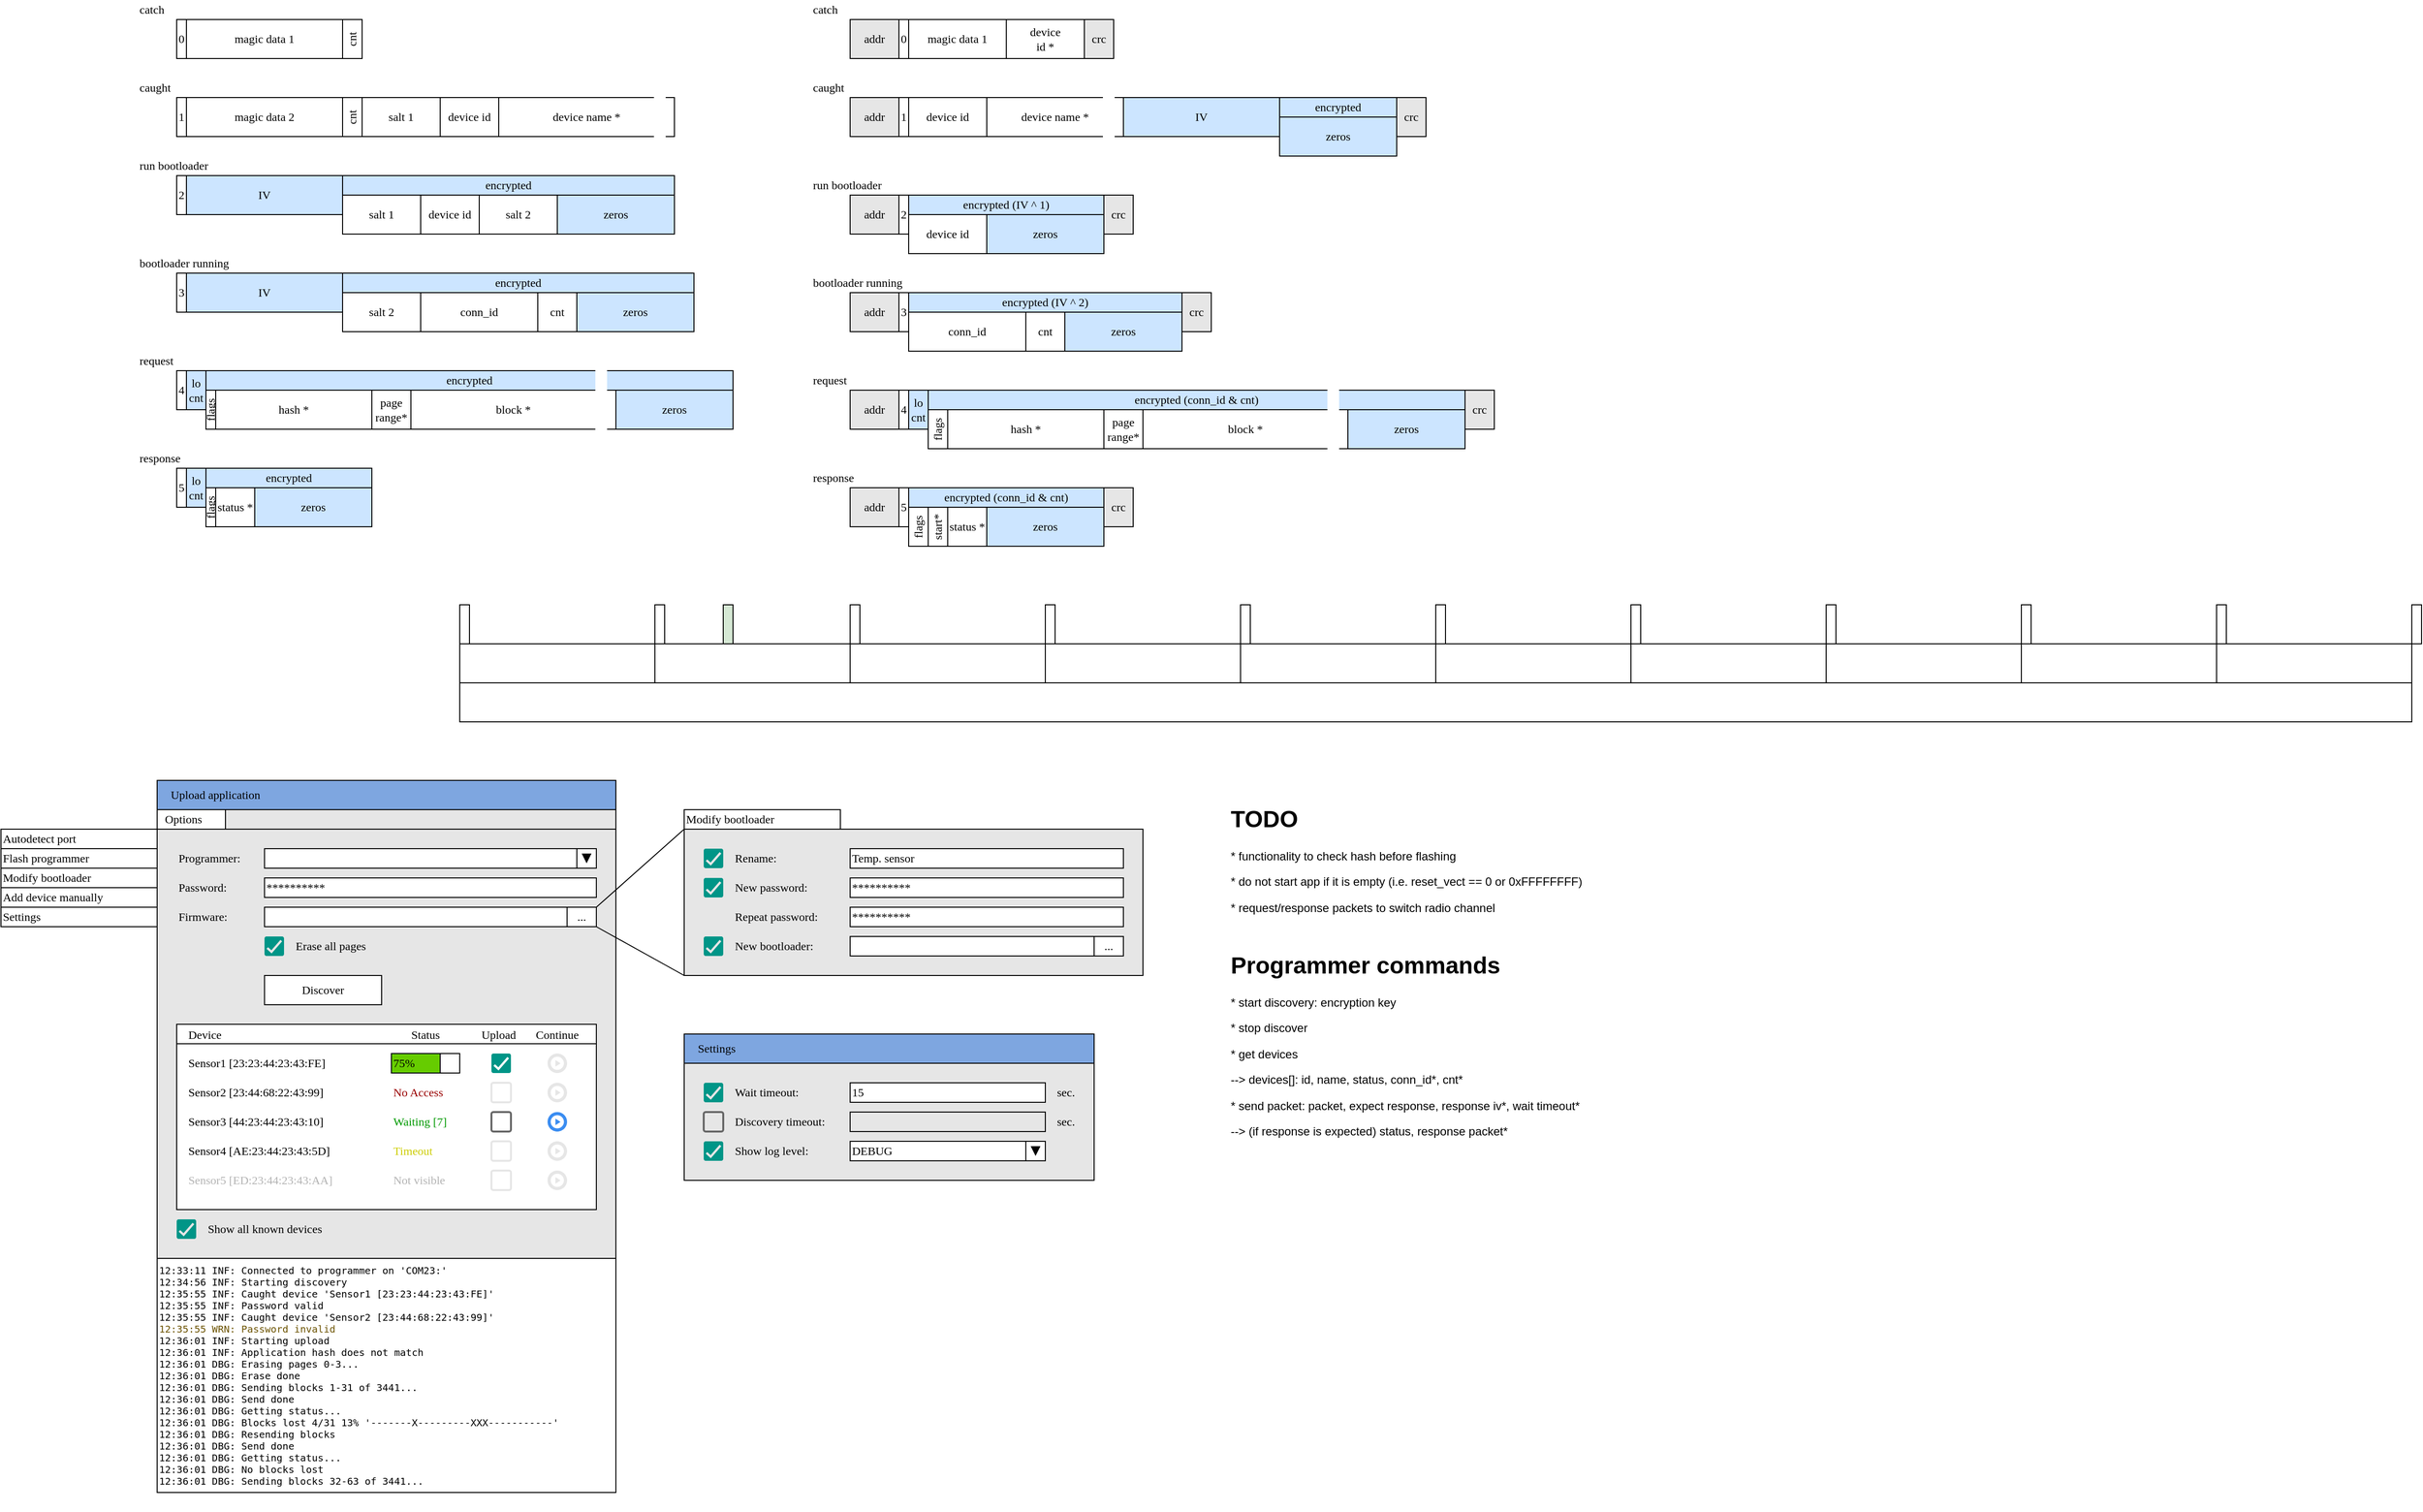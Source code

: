 <mxfile compressed="false" version="13.1.1" type="github">
  <diagram id="t1ZCpZpJYKazgtFZVCPd" name="Page-1">
    <mxGraphModel dx="2031" dy="1233" grid="1" gridSize="10" guides="1" tooltips="1" connect="1" arrows="1" fold="1" page="1" pageScale="1" pageWidth="850" pageHeight="1100" math="0" shadow="0">
      <root>
        <mxCell id="0" />
        <mxCell id="1" parent="0" />
        <mxCell id="4k450kukm1qvfWlfrWDw-155" value="" style="rounded=0;whiteSpace=wrap;html=1;strokeColor=#000000;fillColor=#E6E6E6;fontFamily=sans-serif;fontColor=#B3B3B3;align=left;" parent="1" vertex="1">
          <mxGeometry x="180" y="990" width="470" height="440" as="geometry" />
        </mxCell>
        <mxCell id="44p-R-ChuCsgnd37TJSl-35" value="" style="rounded=0;whiteSpace=wrap;html=1;fillColor=#FFFFFF;fontFamily=sans-serif;align=left;" vertex="1" parent="1">
          <mxGeometry x="610" y="1010" width="20" height="20" as="geometry" />
        </mxCell>
        <mxCell id="4k450kukm1qvfWlfrWDw-159" value="" style="rounded=0;whiteSpace=wrap;html=1;strokeColor=#000000;fillColor=#E6E6E6;fontFamily=sans-serif;fontColor=#B3B3B3;align=left;" parent="1" vertex="1">
          <mxGeometry x="720" y="990" width="470" height="150" as="geometry" />
        </mxCell>
        <mxCell id="4k450kukm1qvfWlfrWDw-99" value="" style="rounded=0;whiteSpace=wrap;html=1;fillColor=#FFFFFF;fontFamily=sans-serif;align=center;" parent="1" vertex="1">
          <mxGeometry x="200" y="1190" width="430" height="20" as="geometry" />
        </mxCell>
        <mxCell id="gyzyCgxKThCSpNhqRVU4-1" value="0" style="rounded=0;whiteSpace=wrap;html=1;fontFamily=sans-serif;" parent="1" vertex="1">
          <mxGeometry x="200" y="160" width="10" height="40" as="geometry" />
        </mxCell>
        <mxCell id="gyzyCgxKThCSpNhqRVU4-2" value="magic data 1" style="rounded=0;whiteSpace=wrap;html=1;fontFamily=sans-serif;" parent="1" vertex="1">
          <mxGeometry x="210" y="160" width="160" height="40" as="geometry" />
        </mxCell>
        <mxCell id="gyzyCgxKThCSpNhqRVU4-3" value="1" style="rounded=0;whiteSpace=wrap;html=1;fontFamily=sans-serif;" parent="1" vertex="1">
          <mxGeometry x="200" y="240" width="10" height="40" as="geometry" />
        </mxCell>
        <mxCell id="gyzyCgxKThCSpNhqRVU4-4" value="device id" style="rounded=0;whiteSpace=wrap;html=1;fontFamily=sans-serif;" parent="1" vertex="1">
          <mxGeometry x="470" y="240" width="60" height="40" as="geometry" />
        </mxCell>
        <mxCell id="gyzyCgxKThCSpNhqRVU4-5" value="cnt" style="rounded=0;whiteSpace=wrap;html=1;horizontal=0;fontFamily=sans-serif;" parent="1" vertex="1">
          <mxGeometry x="370" y="240" width="20" height="40" as="geometry" />
        </mxCell>
        <mxCell id="gyzyCgxKThCSpNhqRVU4-6" value="magic data 2" style="rounded=0;whiteSpace=wrap;html=1;fontFamily=sans-serif;" parent="1" vertex="1">
          <mxGeometry x="210" y="240" width="160" height="40" as="geometry" />
        </mxCell>
        <mxCell id="gyzyCgxKThCSpNhqRVU4-7" value="2" style="rounded=0;whiteSpace=wrap;html=1;fontFamily=sans-serif;" parent="1" vertex="1">
          <mxGeometry x="200" y="320" width="10" height="40" as="geometry" />
        </mxCell>
        <mxCell id="gyzyCgxKThCSpNhqRVU4-8" value="salt 2" style="rounded=0;whiteSpace=wrap;html=1;fontFamily=sans-serif;" parent="1" vertex="1">
          <mxGeometry x="510" y="340" width="80" height="40" as="geometry" />
        </mxCell>
        <mxCell id="gyzyCgxKThCSpNhqRVU4-11" value="catch" style="text;html=1;strokeColor=none;fillColor=none;align=left;verticalAlign=middle;whiteSpace=wrap;rounded=0;fontFamily=sans-serif;" parent="1" vertex="1">
          <mxGeometry x="160" y="140" width="180" height="20" as="geometry" />
        </mxCell>
        <mxCell id="gyzyCgxKThCSpNhqRVU4-13" value="caught" style="text;html=1;strokeColor=none;fillColor=none;align=left;verticalAlign=middle;whiteSpace=wrap;rounded=0;fontFamily=sans-serif;" parent="1" vertex="1">
          <mxGeometry x="160" y="220" width="180" height="20" as="geometry" />
        </mxCell>
        <mxCell id="gyzyCgxKThCSpNhqRVU4-15" value="run bootloader" style="text;html=1;strokeColor=none;fillColor=none;align=left;verticalAlign=middle;whiteSpace=wrap;rounded=0;fontFamily=sans-serif;" parent="1" vertex="1">
          <mxGeometry x="160" y="300" width="180" height="20" as="geometry" />
        </mxCell>
        <mxCell id="gyzyCgxKThCSpNhqRVU4-25" value="IV" style="rounded=0;whiteSpace=wrap;html=1;fontFamily=sans-serif;fillColor=#CCE5FF;" parent="1" vertex="1">
          <mxGeometry x="210" y="320" width="160" height="40" as="geometry" />
        </mxCell>
        <mxCell id="gyzyCgxKThCSpNhqRVU4-26" value="salt 1" style="rounded=0;whiteSpace=wrap;html=1;fontFamily=sans-serif;" parent="1" vertex="1">
          <mxGeometry x="390" y="240" width="80" height="40" as="geometry" />
        </mxCell>
        <mxCell id="gyzyCgxKThCSpNhqRVU4-27" value="encrypted" style="rounded=0;whiteSpace=wrap;html=1;fillColor=#CCE5FF;fontFamily=sans-serif;" parent="1" vertex="1">
          <mxGeometry x="370" y="320" width="340" height="20" as="geometry" />
        </mxCell>
        <mxCell id="gyzyCgxKThCSpNhqRVU4-28" value="3" style="rounded=0;whiteSpace=wrap;html=1;fontFamily=sans-serif;" parent="1" vertex="1">
          <mxGeometry x="200" y="420" width="10" height="40" as="geometry" />
        </mxCell>
        <mxCell id="gyzyCgxKThCSpNhqRVU4-29" value="salt 2" style="rounded=0;whiteSpace=wrap;html=1;fontFamily=sans-serif;" parent="1" vertex="1">
          <mxGeometry x="370" y="440" width="80" height="40" as="geometry" />
        </mxCell>
        <mxCell id="gyzyCgxKThCSpNhqRVU4-30" value="conn_id" style="rounded=0;whiteSpace=wrap;html=1;fontFamily=sans-serif;" parent="1" vertex="1">
          <mxGeometry x="450" y="440" width="120" height="40" as="geometry" />
        </mxCell>
        <mxCell id="gyzyCgxKThCSpNhqRVU4-31" value="bootloader running" style="text;html=1;strokeColor=none;fillColor=none;align=left;verticalAlign=middle;whiteSpace=wrap;rounded=0;fontFamily=sans-serif;" parent="1" vertex="1">
          <mxGeometry x="160" y="400" width="180" height="20" as="geometry" />
        </mxCell>
        <mxCell id="gyzyCgxKThCSpNhqRVU4-32" value="IV" style="rounded=0;whiteSpace=wrap;html=1;fontFamily=sans-serif;fillColor=#CCE5FF;" parent="1" vertex="1">
          <mxGeometry x="210" y="420" width="160" height="40" as="geometry" />
        </mxCell>
        <mxCell id="gyzyCgxKThCSpNhqRVU4-33" value="encrypted" style="rounded=0;whiteSpace=wrap;html=1;fillColor=#CCE5FF;fontFamily=sans-serif;" parent="1" vertex="1">
          <mxGeometry x="370" y="420" width="360" height="20" as="geometry" />
        </mxCell>
        <mxCell id="gyzyCgxKThCSpNhqRVU4-34" value="cnt" style="rounded=0;whiteSpace=wrap;html=1;fontFamily=sans-serif;" parent="1" vertex="1">
          <mxGeometry x="570" y="440" width="40" height="40" as="geometry" />
        </mxCell>
        <mxCell id="gyzyCgxKThCSpNhqRVU4-35" value="4" style="rounded=0;whiteSpace=wrap;html=1;fontFamily=sans-serif;" parent="1" vertex="1">
          <mxGeometry x="200" y="520" width="10" height="40" as="geometry" />
        </mxCell>
        <mxCell id="gyzyCgxKThCSpNhqRVU4-36" value="flags" style="rounded=0;whiteSpace=wrap;html=1;horizontal=0;fontFamily=sans-serif;" parent="1" vertex="1">
          <mxGeometry x="230" y="540" width="10" height="40" as="geometry" />
        </mxCell>
        <mxCell id="gyzyCgxKThCSpNhqRVU4-37" value="hash *" style="rounded=0;whiteSpace=wrap;html=1;fontFamily=sans-serif;" parent="1" vertex="1">
          <mxGeometry x="240" y="540" width="160" height="40" as="geometry" />
        </mxCell>
        <mxCell id="gyzyCgxKThCSpNhqRVU4-38" value="request" style="text;html=1;strokeColor=none;fillColor=none;align=left;verticalAlign=middle;whiteSpace=wrap;rounded=0;fontFamily=sans-serif;" parent="1" vertex="1">
          <mxGeometry x="160" y="500" width="180" height="20" as="geometry" />
        </mxCell>
        <mxCell id="gyzyCgxKThCSpNhqRVU4-39" value="lo&lt;br&gt;cnt" style="rounded=0;whiteSpace=wrap;html=1;fontFamily=sans-serif;fillColor=#CCE5FF;" parent="1" vertex="1">
          <mxGeometry x="210" y="520" width="20" height="40" as="geometry" />
        </mxCell>
        <mxCell id="gyzyCgxKThCSpNhqRVU4-40" value="encrypted" style="rounded=0;whiteSpace=wrap;html=1;fillColor=#CCE5FF;fontFamily=sans-serif;" parent="1" vertex="1">
          <mxGeometry x="230" y="520" width="540" height="20" as="geometry" />
        </mxCell>
        <mxCell id="gyzyCgxKThCSpNhqRVU4-41" value="block *" style="rounded=0;whiteSpace=wrap;html=1;fontFamily=sans-serif;" parent="1" vertex="1">
          <mxGeometry x="440" y="540" width="210" height="40" as="geometry" />
        </mxCell>
        <mxCell id="gyzyCgxKThCSpNhqRVU4-43" value="page&lt;br&gt;range*" style="rounded=0;whiteSpace=wrap;html=1;fontFamily=sans-serif;" parent="1" vertex="1">
          <mxGeometry x="400" y="540" width="40" height="40" as="geometry" />
        </mxCell>
        <mxCell id="gyzyCgxKThCSpNhqRVU4-44" value="" style="rounded=0;whiteSpace=wrap;html=1;fillColor=#FFFFFF;align=left;strokeColor=#FFFFFF;strokeWidth=2;fontFamily=sans-serif;" parent="1" vertex="1">
          <mxGeometry x="630" y="520" width="10" height="60" as="geometry" />
        </mxCell>
        <mxCell id="gyzyCgxKThCSpNhqRVU4-45" value="5" style="rounded=0;whiteSpace=wrap;html=1;fontFamily=sans-serif;" parent="1" vertex="1">
          <mxGeometry x="200" y="620" width="10" height="40" as="geometry" />
        </mxCell>
        <mxCell id="gyzyCgxKThCSpNhqRVU4-46" value="flags" style="rounded=0;whiteSpace=wrap;html=1;horizontal=0;fontFamily=sans-serif;" parent="1" vertex="1">
          <mxGeometry x="230" y="640" width="10" height="40" as="geometry" />
        </mxCell>
        <mxCell id="gyzyCgxKThCSpNhqRVU4-47" value="status *" style="rounded=0;whiteSpace=wrap;html=1;fontFamily=sans-serif;" parent="1" vertex="1">
          <mxGeometry x="240" y="640" width="40" height="40" as="geometry" />
        </mxCell>
        <mxCell id="gyzyCgxKThCSpNhqRVU4-48" value="response" style="text;html=1;strokeColor=none;fillColor=none;align=left;verticalAlign=middle;whiteSpace=wrap;rounded=0;fontFamily=sans-serif;" parent="1" vertex="1">
          <mxGeometry x="160" y="600" width="180" height="20" as="geometry" />
        </mxCell>
        <mxCell id="gyzyCgxKThCSpNhqRVU4-49" value="lo&lt;br&gt;cnt" style="rounded=0;whiteSpace=wrap;html=1;fontFamily=sans-serif;fillColor=#CCE5FF;" parent="1" vertex="1">
          <mxGeometry x="210" y="620" width="20" height="40" as="geometry" />
        </mxCell>
        <mxCell id="gyzyCgxKThCSpNhqRVU4-50" value="encrypted" style="rounded=0;whiteSpace=wrap;html=1;fillColor=#CCE5FF;fontFamily=sans-serif;" parent="1" vertex="1">
          <mxGeometry x="230" y="620" width="170" height="20" as="geometry" />
        </mxCell>
        <mxCell id="gyzyCgxKThCSpNhqRVU4-54" value="zeros" style="rounded=0;whiteSpace=wrap;html=1;fontFamily=sans-serif;fillColor=#CCE5FF;" parent="1" vertex="1">
          <mxGeometry x="590" y="340" width="120" height="40" as="geometry" />
        </mxCell>
        <mxCell id="gyzyCgxKThCSpNhqRVU4-55" value="zeros" style="rounded=0;whiteSpace=wrap;html=1;fontFamily=sans-serif;fillColor=#CCE5FF;" parent="1" vertex="1">
          <mxGeometry x="610" y="440" width="120" height="40" as="geometry" />
        </mxCell>
        <mxCell id="gyzyCgxKThCSpNhqRVU4-56" value="zeros" style="rounded=0;whiteSpace=wrap;html=1;fontFamily=sans-serif;fillColor=#CCE5FF;" parent="1" vertex="1">
          <mxGeometry x="650" y="540" width="120" height="40" as="geometry" />
        </mxCell>
        <mxCell id="gyzyCgxKThCSpNhqRVU4-57" value="zeros" style="rounded=0;whiteSpace=wrap;html=1;fontFamily=sans-serif;fillColor=#CCE5FF;" parent="1" vertex="1">
          <mxGeometry x="280" y="640" width="120" height="40" as="geometry" />
        </mxCell>
        <mxCell id="gyzyCgxKThCSpNhqRVU4-58" value="cnt" style="rounded=0;whiteSpace=wrap;html=1;horizontal=0;fontFamily=sans-serif;" parent="1" vertex="1">
          <mxGeometry x="370" y="160" width="20" height="40" as="geometry" />
        </mxCell>
        <mxCell id="gyzyCgxKThCSpNhqRVU4-61" value="device name *" style="rounded=0;whiteSpace=wrap;html=1;fontFamily=sans-serif;" parent="1" vertex="1">
          <mxGeometry x="530" y="240" width="180" height="40" as="geometry" />
        </mxCell>
        <mxCell id="gyzyCgxKThCSpNhqRVU4-62" value="" style="rounded=0;whiteSpace=wrap;html=1;fillColor=#FFFFFF;align=left;strokeColor=#FFFFFF;strokeWidth=2;fontFamily=sans-serif;" parent="1" vertex="1">
          <mxGeometry x="690" y="230" width="10" height="60" as="geometry" />
        </mxCell>
        <mxCell id="gyzyCgxKThCSpNhqRVU4-63" value="device id" style="rounded=0;whiteSpace=wrap;html=1;fontFamily=sans-serif;" parent="1" vertex="1">
          <mxGeometry x="450" y="340" width="60" height="40" as="geometry" />
        </mxCell>
        <mxCell id="gyzyCgxKThCSpNhqRVU4-64" value="salt 1" style="rounded=0;whiteSpace=wrap;html=1;fontFamily=sans-serif;" parent="1" vertex="1">
          <mxGeometry x="370" y="340" width="80" height="40" as="geometry" />
        </mxCell>
        <mxCell id="waBOEk4IKbCV2aVjHFDW-4" value="0" style="rounded=0;whiteSpace=wrap;html=1;fontFamily=sans-serif;" parent="1" vertex="1">
          <mxGeometry x="940" y="160" width="10" height="40" as="geometry" />
        </mxCell>
        <mxCell id="waBOEk4IKbCV2aVjHFDW-5" value="magic data 1" style="rounded=0;whiteSpace=wrap;html=1;fontFamily=sans-serif;" parent="1" vertex="1">
          <mxGeometry x="950" y="160" width="100" height="40" as="geometry" />
        </mxCell>
        <mxCell id="waBOEk4IKbCV2aVjHFDW-6" value="1" style="rounded=0;whiteSpace=wrap;html=1;fontFamily=sans-serif;" parent="1" vertex="1">
          <mxGeometry x="940" y="240" width="10" height="40" as="geometry" />
        </mxCell>
        <mxCell id="waBOEk4IKbCV2aVjHFDW-7" value="device id" style="rounded=0;whiteSpace=wrap;html=1;fontFamily=sans-serif;" parent="1" vertex="1">
          <mxGeometry x="950" y="240" width="80" height="40" as="geometry" />
        </mxCell>
        <mxCell id="waBOEk4IKbCV2aVjHFDW-10" value="2" style="rounded=0;whiteSpace=wrap;html=1;fontFamily=sans-serif;" parent="1" vertex="1">
          <mxGeometry x="940" y="340" width="10" height="40" as="geometry" />
        </mxCell>
        <mxCell id="waBOEk4IKbCV2aVjHFDW-12" value="catch" style="text;html=1;strokeColor=none;fillColor=none;align=left;verticalAlign=middle;whiteSpace=wrap;rounded=0;fontFamily=sans-serif;" parent="1" vertex="1">
          <mxGeometry x="850" y="140" width="180" height="20" as="geometry" />
        </mxCell>
        <mxCell id="waBOEk4IKbCV2aVjHFDW-13" value="caught" style="text;html=1;strokeColor=none;fillColor=none;align=left;verticalAlign=middle;whiteSpace=wrap;rounded=0;fontFamily=sans-serif;" parent="1" vertex="1">
          <mxGeometry x="850" y="220" width="180" height="20" as="geometry" />
        </mxCell>
        <mxCell id="waBOEk4IKbCV2aVjHFDW-14" value="run bootloader" style="text;html=1;strokeColor=none;fillColor=none;align=left;verticalAlign=middle;whiteSpace=wrap;rounded=0;fontFamily=sans-serif;" parent="1" vertex="1">
          <mxGeometry x="850" y="320" width="180" height="20" as="geometry" />
        </mxCell>
        <mxCell id="waBOEk4IKbCV2aVjHFDW-17" value="encrypted (IV ^ 1)" style="rounded=0;whiteSpace=wrap;html=1;fillColor=#CCE5FF;fontFamily=sans-serif;" parent="1" vertex="1">
          <mxGeometry x="950" y="340" width="200" height="20" as="geometry" />
        </mxCell>
        <mxCell id="waBOEk4IKbCV2aVjHFDW-18" value="3" style="rounded=0;whiteSpace=wrap;html=1;fontFamily=sans-serif;" parent="1" vertex="1">
          <mxGeometry x="940" y="440" width="10" height="40" as="geometry" />
        </mxCell>
        <mxCell id="waBOEk4IKbCV2aVjHFDW-20" value="conn_id" style="rounded=0;whiteSpace=wrap;html=1;fontFamily=sans-serif;" parent="1" vertex="1">
          <mxGeometry x="950" y="460" width="120" height="40" as="geometry" />
        </mxCell>
        <mxCell id="waBOEk4IKbCV2aVjHFDW-21" value="bootloader running" style="text;html=1;strokeColor=none;fillColor=none;align=left;verticalAlign=middle;whiteSpace=wrap;rounded=0;fontFamily=sans-serif;" parent="1" vertex="1">
          <mxGeometry x="850" y="420" width="180" height="20" as="geometry" />
        </mxCell>
        <mxCell id="waBOEk4IKbCV2aVjHFDW-23" value="encrypted (IV ^ 2)" style="rounded=0;whiteSpace=wrap;html=1;fillColor=#CCE5FF;fontFamily=sans-serif;" parent="1" vertex="1">
          <mxGeometry x="950" y="440" width="280" height="20" as="geometry" />
        </mxCell>
        <mxCell id="waBOEk4IKbCV2aVjHFDW-24" value="cnt" style="rounded=0;whiteSpace=wrap;html=1;fontFamily=sans-serif;" parent="1" vertex="1">
          <mxGeometry x="1070" y="460" width="40" height="40" as="geometry" />
        </mxCell>
        <mxCell id="waBOEk4IKbCV2aVjHFDW-25" value="4" style="rounded=0;whiteSpace=wrap;html=1;fontFamily=sans-serif;" parent="1" vertex="1">
          <mxGeometry x="940" y="540" width="10" height="40" as="geometry" />
        </mxCell>
        <mxCell id="waBOEk4IKbCV2aVjHFDW-26" value="flags" style="rounded=0;whiteSpace=wrap;html=1;horizontal=0;fontFamily=sans-serif;" parent="1" vertex="1">
          <mxGeometry x="970" y="560" width="20" height="40" as="geometry" />
        </mxCell>
        <mxCell id="waBOEk4IKbCV2aVjHFDW-27" value="hash *" style="rounded=0;whiteSpace=wrap;html=1;fontFamily=sans-serif;" parent="1" vertex="1">
          <mxGeometry x="990" y="560" width="160" height="40" as="geometry" />
        </mxCell>
        <mxCell id="waBOEk4IKbCV2aVjHFDW-28" value="request" style="text;html=1;strokeColor=none;fillColor=none;align=left;verticalAlign=middle;whiteSpace=wrap;rounded=0;fontFamily=sans-serif;" parent="1" vertex="1">
          <mxGeometry x="850" y="520" width="180" height="20" as="geometry" />
        </mxCell>
        <mxCell id="waBOEk4IKbCV2aVjHFDW-29" value="lo&lt;br&gt;cnt" style="rounded=0;whiteSpace=wrap;html=1;fontFamily=sans-serif;fillColor=#CCE5FF;" parent="1" vertex="1">
          <mxGeometry x="950" y="540" width="20" height="40" as="geometry" />
        </mxCell>
        <mxCell id="waBOEk4IKbCV2aVjHFDW-30" value="encrypted (conn_id &amp;amp; cnt)" style="rounded=0;whiteSpace=wrap;html=1;fillColor=#CCE5FF;fontFamily=sans-serif;" parent="1" vertex="1">
          <mxGeometry x="970" y="540" width="550" height="20" as="geometry" />
        </mxCell>
        <mxCell id="waBOEk4IKbCV2aVjHFDW-31" value="block *" style="rounded=0;whiteSpace=wrap;html=1;fontFamily=sans-serif;" parent="1" vertex="1">
          <mxGeometry x="1190" y="560" width="210" height="40" as="geometry" />
        </mxCell>
        <mxCell id="waBOEk4IKbCV2aVjHFDW-32" value="page&lt;br&gt;range*" style="rounded=0;whiteSpace=wrap;html=1;fontFamily=sans-serif;" parent="1" vertex="1">
          <mxGeometry x="1150" y="560" width="40" height="40" as="geometry" />
        </mxCell>
        <mxCell id="waBOEk4IKbCV2aVjHFDW-33" value="" style="rounded=0;whiteSpace=wrap;html=1;fillColor=#FFFFFF;align=left;strokeColor=#FFFFFF;strokeWidth=2;fontFamily=sans-serif;" parent="1" vertex="1">
          <mxGeometry x="1380" y="540" width="10" height="60" as="geometry" />
        </mxCell>
        <mxCell id="waBOEk4IKbCV2aVjHFDW-34" value="5" style="rounded=0;whiteSpace=wrap;html=1;fontFamily=sans-serif;" parent="1" vertex="1">
          <mxGeometry x="940" y="640" width="10" height="40" as="geometry" />
        </mxCell>
        <mxCell id="waBOEk4IKbCV2aVjHFDW-35" value="flags" style="rounded=0;whiteSpace=wrap;html=1;horizontal=0;fontFamily=sans-serif;" parent="1" vertex="1">
          <mxGeometry x="950" y="660" width="20" height="40" as="geometry" />
        </mxCell>
        <mxCell id="waBOEk4IKbCV2aVjHFDW-36" value="status *" style="rounded=0;whiteSpace=wrap;html=1;fontFamily=sans-serif;" parent="1" vertex="1">
          <mxGeometry x="990" y="660" width="40" height="40" as="geometry" />
        </mxCell>
        <mxCell id="waBOEk4IKbCV2aVjHFDW-37" value="response" style="text;html=1;strokeColor=none;fillColor=none;align=left;verticalAlign=middle;whiteSpace=wrap;rounded=0;fontFamily=sans-serif;" parent="1" vertex="1">
          <mxGeometry x="850" y="620" width="180" height="20" as="geometry" />
        </mxCell>
        <mxCell id="waBOEk4IKbCV2aVjHFDW-39" value="encrypted (conn_id &amp;amp; cnt)" style="rounded=0;whiteSpace=wrap;html=1;fillColor=#CCE5FF;fontFamily=sans-serif;" parent="1" vertex="1">
          <mxGeometry x="950" y="640" width="200" height="20" as="geometry" />
        </mxCell>
        <mxCell id="waBOEk4IKbCV2aVjHFDW-40" value="zeros" style="rounded=0;whiteSpace=wrap;html=1;fontFamily=sans-serif;fillColor=#CCE5FF;" parent="1" vertex="1">
          <mxGeometry x="1030" y="360" width="120" height="40" as="geometry" />
        </mxCell>
        <mxCell id="waBOEk4IKbCV2aVjHFDW-41" value="zeros" style="rounded=0;whiteSpace=wrap;html=1;fontFamily=sans-serif;fillColor=#CCE5FF;" parent="1" vertex="1">
          <mxGeometry x="1110" y="460" width="120" height="40" as="geometry" />
        </mxCell>
        <mxCell id="waBOEk4IKbCV2aVjHFDW-42" value="zeros" style="rounded=0;whiteSpace=wrap;html=1;fontFamily=sans-serif;fillColor=#CCE5FF;" parent="1" vertex="1">
          <mxGeometry x="1400" y="560" width="120" height="40" as="geometry" />
        </mxCell>
        <mxCell id="waBOEk4IKbCV2aVjHFDW-43" value="zeros" style="rounded=0;whiteSpace=wrap;html=1;fontFamily=sans-serif;fillColor=#CCE5FF;" parent="1" vertex="1">
          <mxGeometry x="1030" y="660" width="120" height="40" as="geometry" />
        </mxCell>
        <mxCell id="waBOEk4IKbCV2aVjHFDW-45" value="device name *" style="rounded=0;whiteSpace=wrap;html=1;fontFamily=sans-serif;" parent="1" vertex="1">
          <mxGeometry x="1030" y="240" width="140" height="40" as="geometry" />
        </mxCell>
        <mxCell id="waBOEk4IKbCV2aVjHFDW-47" value="device id" style="rounded=0;whiteSpace=wrap;html=1;fontFamily=sans-serif;" parent="1" vertex="1">
          <mxGeometry x="950" y="360" width="80" height="40" as="geometry" />
        </mxCell>
        <mxCell id="waBOEk4IKbCV2aVjHFDW-49" value="IV" style="rounded=0;whiteSpace=wrap;html=1;fontFamily=sans-serif;fillColor=#CCE5FF;" parent="1" vertex="1">
          <mxGeometry x="1170" y="240" width="160" height="40" as="geometry" />
        </mxCell>
        <mxCell id="waBOEk4IKbCV2aVjHFDW-50" value="encrypted" style="rounded=0;whiteSpace=wrap;html=1;fillColor=#CCE5FF;fontFamily=sans-serif;" parent="1" vertex="1">
          <mxGeometry x="1330" y="240" width="120" height="20" as="geometry" />
        </mxCell>
        <mxCell id="waBOEk4IKbCV2aVjHFDW-51" value="zeros" style="rounded=0;whiteSpace=wrap;html=1;fontFamily=sans-serif;fillColor=#CCE5FF;" parent="1" vertex="1">
          <mxGeometry x="1330" y="260" width="120" height="40" as="geometry" />
        </mxCell>
        <mxCell id="waBOEk4IKbCV2aVjHFDW-46" value="" style="rounded=0;whiteSpace=wrap;html=1;fillColor=#FFFFFF;align=left;strokeColor=#FFFFFF;strokeWidth=2;fontFamily=sans-serif;" parent="1" vertex="1">
          <mxGeometry x="1150" y="210" width="10" height="80" as="geometry" />
        </mxCell>
        <mxCell id="waBOEk4IKbCV2aVjHFDW-52" value="&lt;div&gt;device&lt;/div&gt;&lt;div&gt;id *&lt;br&gt;&lt;/div&gt;" style="rounded=0;whiteSpace=wrap;html=1;fontFamily=sans-serif;" parent="1" vertex="1">
          <mxGeometry x="1050" y="160" width="80" height="40" as="geometry" />
        </mxCell>
        <mxCell id="4k450kukm1qvfWlfrWDw-1" value="" style="rounded=0;whiteSpace=wrap;html=1;" parent="1" vertex="1">
          <mxGeometry x="490" y="760" width="10" height="40" as="geometry" />
        </mxCell>
        <mxCell id="4k450kukm1qvfWlfrWDw-2" value="" style="rounded=0;whiteSpace=wrap;html=1;" parent="1" vertex="1">
          <mxGeometry x="690" y="760" width="10" height="40" as="geometry" />
        </mxCell>
        <mxCell id="4k450kukm1qvfWlfrWDw-3" value="" style="rounded=0;whiteSpace=wrap;html=1;" parent="1" vertex="1">
          <mxGeometry x="490" y="800" width="200" height="40" as="geometry" />
        </mxCell>
        <mxCell id="4k450kukm1qvfWlfrWDw-4" value="" style="rounded=0;whiteSpace=wrap;html=1;" parent="1" vertex="1">
          <mxGeometry x="490" y="840" width="2000" height="40" as="geometry" />
        </mxCell>
        <mxCell id="4k450kukm1qvfWlfrWDw-5" value="" style="rounded=0;whiteSpace=wrap;html=1;" parent="1" vertex="1">
          <mxGeometry x="890" y="760" width="10" height="40" as="geometry" />
        </mxCell>
        <mxCell id="4k450kukm1qvfWlfrWDw-6" value="" style="rounded=0;whiteSpace=wrap;html=1;" parent="1" vertex="1">
          <mxGeometry x="690" y="800" width="200" height="40" as="geometry" />
        </mxCell>
        <mxCell id="4k450kukm1qvfWlfrWDw-7" value="" style="rounded=0;whiteSpace=wrap;html=1;" parent="1" vertex="1">
          <mxGeometry x="1090" y="760" width="10" height="40" as="geometry" />
        </mxCell>
        <mxCell id="4k450kukm1qvfWlfrWDw-8" value="" style="rounded=0;whiteSpace=wrap;html=1;" parent="1" vertex="1">
          <mxGeometry x="890" y="800" width="200" height="40" as="geometry" />
        </mxCell>
        <mxCell id="4k450kukm1qvfWlfrWDw-9" value="" style="rounded=0;whiteSpace=wrap;html=1;" parent="1" vertex="1">
          <mxGeometry x="1290" y="760" width="10" height="40" as="geometry" />
        </mxCell>
        <mxCell id="4k450kukm1qvfWlfrWDw-10" value="" style="rounded=0;whiteSpace=wrap;html=1;" parent="1" vertex="1">
          <mxGeometry x="1090" y="800" width="200" height="40" as="geometry" />
        </mxCell>
        <mxCell id="4k450kukm1qvfWlfrWDw-11" value="" style="rounded=0;whiteSpace=wrap;html=1;" parent="1" vertex="1">
          <mxGeometry x="1490" y="760" width="10" height="40" as="geometry" />
        </mxCell>
        <mxCell id="4k450kukm1qvfWlfrWDw-12" value="" style="rounded=0;whiteSpace=wrap;html=1;" parent="1" vertex="1">
          <mxGeometry x="1290" y="800" width="200" height="40" as="geometry" />
        </mxCell>
        <mxCell id="4k450kukm1qvfWlfrWDw-13" value="" style="rounded=0;whiteSpace=wrap;html=1;" parent="1" vertex="1">
          <mxGeometry x="1690" y="760" width="10" height="40" as="geometry" />
        </mxCell>
        <mxCell id="4k450kukm1qvfWlfrWDw-14" value="" style="rounded=0;whiteSpace=wrap;html=1;" parent="1" vertex="1">
          <mxGeometry x="1490" y="800" width="200" height="40" as="geometry" />
        </mxCell>
        <mxCell id="4k450kukm1qvfWlfrWDw-15" value="" style="rounded=0;whiteSpace=wrap;html=1;" parent="1" vertex="1">
          <mxGeometry x="1890" y="760" width="10" height="40" as="geometry" />
        </mxCell>
        <mxCell id="4k450kukm1qvfWlfrWDw-16" value="" style="rounded=0;whiteSpace=wrap;html=1;" parent="1" vertex="1">
          <mxGeometry x="1690" y="800" width="200" height="40" as="geometry" />
        </mxCell>
        <mxCell id="4k450kukm1qvfWlfrWDw-17" value="" style="rounded=0;whiteSpace=wrap;html=1;" parent="1" vertex="1">
          <mxGeometry x="2090" y="760" width="10" height="40" as="geometry" />
        </mxCell>
        <mxCell id="4k450kukm1qvfWlfrWDw-18" value="" style="rounded=0;whiteSpace=wrap;html=1;" parent="1" vertex="1">
          <mxGeometry x="1890" y="800" width="200" height="40" as="geometry" />
        </mxCell>
        <mxCell id="4k450kukm1qvfWlfrWDw-19" value="" style="rounded=0;whiteSpace=wrap;html=1;" parent="1" vertex="1">
          <mxGeometry x="2290" y="760" width="10" height="40" as="geometry" />
        </mxCell>
        <mxCell id="4k450kukm1qvfWlfrWDw-20" value="" style="rounded=0;whiteSpace=wrap;html=1;" parent="1" vertex="1">
          <mxGeometry x="2090" y="800" width="200" height="40" as="geometry" />
        </mxCell>
        <mxCell id="4k450kukm1qvfWlfrWDw-21" value="" style="rounded=0;whiteSpace=wrap;html=1;" parent="1" vertex="1">
          <mxGeometry x="2490" y="760" width="10" height="40" as="geometry" />
        </mxCell>
        <mxCell id="4k450kukm1qvfWlfrWDw-22" value="" style="rounded=0;whiteSpace=wrap;html=1;" parent="1" vertex="1">
          <mxGeometry x="2290" y="800" width="200" height="40" as="geometry" />
        </mxCell>
        <mxCell id="4k450kukm1qvfWlfrWDw-23" value="" style="rounded=0;whiteSpace=wrap;html=1;fillColor=#D5E8D4;" parent="1" vertex="1">
          <mxGeometry x="760" y="760" width="10" height="40" as="geometry" />
        </mxCell>
        <mxCell id="4k450kukm1qvfWlfrWDw-32" value="addr" style="rounded=0;whiteSpace=wrap;html=1;fontFamily=sans-serif;fillColor=#E6E6E6;" parent="1" vertex="1">
          <mxGeometry x="890" y="160" width="50" height="40" as="geometry" />
        </mxCell>
        <mxCell id="4k450kukm1qvfWlfrWDw-33" value="crc" style="rounded=0;whiteSpace=wrap;html=1;fontFamily=sans-serif;fillColor=#E6E6E6;" parent="1" vertex="1">
          <mxGeometry x="1130" y="160" width="30" height="40" as="geometry" />
        </mxCell>
        <mxCell id="4k450kukm1qvfWlfrWDw-34" value="addr" style="rounded=0;whiteSpace=wrap;html=1;fontFamily=sans-serif;fillColor=#E6E6E6;" parent="1" vertex="1">
          <mxGeometry x="890" y="240" width="50" height="40" as="geometry" />
        </mxCell>
        <mxCell id="4k450kukm1qvfWlfrWDw-39" value="crc" style="rounded=0;whiteSpace=wrap;html=1;fontFamily=sans-serif;fillColor=#E6E6E6;" parent="1" vertex="1">
          <mxGeometry x="1450" y="240" width="30" height="40" as="geometry" />
        </mxCell>
        <mxCell id="4k450kukm1qvfWlfrWDw-40" value="addr" style="rounded=0;whiteSpace=wrap;html=1;fontFamily=sans-serif;fillColor=#E6E6E6;" parent="1" vertex="1">
          <mxGeometry x="890" y="340" width="50" height="40" as="geometry" />
        </mxCell>
        <mxCell id="4k450kukm1qvfWlfrWDw-41" value="addr" style="rounded=0;whiteSpace=wrap;html=1;fontFamily=sans-serif;fillColor=#E6E6E6;" parent="1" vertex="1">
          <mxGeometry x="890" y="440" width="50" height="40" as="geometry" />
        </mxCell>
        <mxCell id="4k450kukm1qvfWlfrWDw-42" value="addr" style="rounded=0;whiteSpace=wrap;html=1;fontFamily=sans-serif;fillColor=#E6E6E6;" parent="1" vertex="1">
          <mxGeometry x="890" y="540" width="50" height="40" as="geometry" />
        </mxCell>
        <mxCell id="4k450kukm1qvfWlfrWDw-43" value="addr" style="rounded=0;whiteSpace=wrap;html=1;fontFamily=sans-serif;fillColor=#E6E6E6;" parent="1" vertex="1">
          <mxGeometry x="890" y="640" width="50" height="40" as="geometry" />
        </mxCell>
        <mxCell id="4k450kukm1qvfWlfrWDw-45" value="crc" style="rounded=0;whiteSpace=wrap;html=1;fontFamily=sans-serif;fillColor=#E6E6E6;" parent="1" vertex="1">
          <mxGeometry x="1150" y="340" width="30" height="40" as="geometry" />
        </mxCell>
        <mxCell id="4k450kukm1qvfWlfrWDw-46" value="crc" style="rounded=0;whiteSpace=wrap;html=1;fontFamily=sans-serif;fillColor=#E6E6E6;" parent="1" vertex="1">
          <mxGeometry x="1230" y="440" width="30" height="40" as="geometry" />
        </mxCell>
        <mxCell id="4k450kukm1qvfWlfrWDw-47" value="crc" style="rounded=0;whiteSpace=wrap;html=1;fontFamily=sans-serif;fillColor=#E6E6E6;" parent="1" vertex="1">
          <mxGeometry x="1520" y="540" width="30" height="40" as="geometry" />
        </mxCell>
        <mxCell id="4k450kukm1qvfWlfrWDw-48" value="crc" style="rounded=0;whiteSpace=wrap;html=1;fontFamily=sans-serif;fillColor=#E6E6E6;" parent="1" vertex="1">
          <mxGeometry x="1150" y="640" width="30" height="40" as="geometry" />
        </mxCell>
        <mxCell id="4k450kukm1qvfWlfrWDw-50" value="Password:" style="text;html=1;strokeColor=none;fillColor=none;align=left;verticalAlign=middle;whiteSpace=wrap;rounded=0;fontFamily=sans-serif;" parent="1" vertex="1">
          <mxGeometry x="200" y="1040" width="90" height="20" as="geometry" />
        </mxCell>
        <mxCell id="4k450kukm1qvfWlfrWDw-51" value="**********" style="rounded=0;whiteSpace=wrap;html=1;fillColor=#FFFFFF;fontFamily=sans-serif;align=left;" parent="1" vertex="1">
          <mxGeometry x="290" y="1040" width="340" height="20" as="geometry" />
        </mxCell>
        <mxCell id="4k450kukm1qvfWlfrWDw-52" value="Firmware:" style="text;html=1;strokeColor=none;fillColor=none;align=left;verticalAlign=middle;whiteSpace=wrap;rounded=0;fontFamily=sans-serif;" parent="1" vertex="1">
          <mxGeometry x="200" y="1070" width="90" height="20" as="geometry" />
        </mxCell>
        <mxCell id="4k450kukm1qvfWlfrWDw-53" value="" style="rounded=0;whiteSpace=wrap;html=1;fillColor=#FFFFFF;fontFamily=sans-serif;align=left;" parent="1" vertex="1">
          <mxGeometry x="290" y="1070" width="310" height="20" as="geometry" />
        </mxCell>
        <mxCell id="4k450kukm1qvfWlfrWDw-54" value="..." style="rounded=0;whiteSpace=wrap;html=1;fillColor=#FFFFFF;fontFamily=sans-serif;align=center;" parent="1" vertex="1">
          <mxGeometry x="600" y="1070" width="30" height="20" as="geometry" />
        </mxCell>
        <mxCell id="4k450kukm1qvfWlfrWDw-55" value="Discover" style="rounded=0;whiteSpace=wrap;html=1;fillColor=#FFFFFF;fontFamily=sans-serif;align=center;" parent="1" vertex="1">
          <mxGeometry x="290" y="1140" width="120" height="30" as="geometry" />
        </mxCell>
        <mxCell id="4k450kukm1qvfWlfrWDw-56" value="" style="rounded=0;whiteSpace=wrap;html=1;fillColor=#FFFFFF;fontFamily=sans-serif;align=center;" parent="1" vertex="1">
          <mxGeometry x="200" y="1210" width="430" height="170" as="geometry" />
        </mxCell>
        <mxCell id="4k450kukm1qvfWlfrWDw-57" value="Sensor1 [23:23:44:23:43:FE]" style="text;html=1;strokeColor=none;fillColor=none;align=left;verticalAlign=middle;whiteSpace=wrap;rounded=0;fontFamily=sans-serif;" parent="1" vertex="1">
          <mxGeometry x="210" y="1220" width="200" height="20" as="geometry" />
        </mxCell>
        <mxCell id="4k450kukm1qvfWlfrWDw-58" value="Sensor2 [23:44:68:22:43:99]" style="text;html=1;strokeColor=none;fillColor=none;align=left;verticalAlign=middle;whiteSpace=wrap;rounded=0;fontFamily=sans-serif;" parent="1" vertex="1">
          <mxGeometry x="210" y="1250" width="200" height="20" as="geometry" />
        </mxCell>
        <mxCell id="4k450kukm1qvfWlfrWDw-60" value="No Access" style="text;html=1;strokeColor=none;fillColor=none;align=left;verticalAlign=middle;whiteSpace=wrap;rounded=0;fontFamily=sans-serif;fontColor=#990000;" parent="1" vertex="1">
          <mxGeometry x="420" y="1250" width="80" height="20" as="geometry" />
        </mxCell>
        <mxCell id="4k450kukm1qvfWlfrWDw-64" value="Sensor3 [44:23:44:23:43:10]" style="text;html=1;strokeColor=none;fillColor=none;align=left;verticalAlign=middle;whiteSpace=wrap;rounded=0;fontFamily=sans-serif;" parent="1" vertex="1">
          <mxGeometry x="210" y="1280" width="200" height="20" as="geometry" />
        </mxCell>
        <mxCell id="4k450kukm1qvfWlfrWDw-65" value="Waiting [7]" style="text;html=1;strokeColor=none;fillColor=none;align=left;verticalAlign=middle;whiteSpace=wrap;rounded=0;fontFamily=sans-serif;fontColor=#009900;" parent="1" vertex="1">
          <mxGeometry x="420" y="1280" width="80" height="20" as="geometry" />
        </mxCell>
        <mxCell id="4k450kukm1qvfWlfrWDw-69" value="Sensor4 [AE:23:44:23:43:5D]" style="text;html=1;strokeColor=none;fillColor=none;align=left;verticalAlign=middle;whiteSpace=wrap;rounded=0;fontFamily=sans-serif;" parent="1" vertex="1">
          <mxGeometry x="210" y="1310" width="200" height="20" as="geometry" />
        </mxCell>
        <mxCell id="4k450kukm1qvfWlfrWDw-70" value="Timeout" style="text;html=1;strokeColor=none;fillColor=none;align=left;verticalAlign=middle;whiteSpace=wrap;rounded=0;fontFamily=sans-serif;fontColor=#CCCC00;" parent="1" vertex="1">
          <mxGeometry x="420" y="1310" width="60" height="20" as="geometry" />
        </mxCell>
        <mxCell id="4k450kukm1qvfWlfrWDw-75" value="" style="dashed=0;labelPosition=right;align=left;shape=mxgraph.gmdl.checkbox;strokeColor=none;fillColor=#009587;strokeWidth=2;aspect=fixed;fontFamily=sans-serif;fontColor=#CCCC00;" parent="1" vertex="1">
          <mxGeometry x="522.5" y="1220" width="20" height="20" as="geometry" />
        </mxCell>
        <mxCell id="4k450kukm1qvfWlfrWDw-76" value="&lt;div&gt;Upload &lt;/div&gt;" style="text;html=1;strokeColor=none;fillColor=none;align=center;verticalAlign=bottom;whiteSpace=wrap;rounded=0;fontFamily=sans-serif;" parent="1" vertex="1">
          <mxGeometry x="500" y="1190" width="60" height="20" as="geometry" />
        </mxCell>
        <mxCell id="4k450kukm1qvfWlfrWDw-84" value="" style="dashed=0;labelPosition=right;align=left;shape=mxgraph.gmdl.checkbox;strokeColor=#E6E6E6;fillColor=none;strokeWidth=2;aspect=fixed;fontFamily=sans-serif;fontColor=#CCCC00;" parent="1" vertex="1">
          <mxGeometry x="522.5" y="1250" width="20" height="20" as="geometry" />
        </mxCell>
        <mxCell id="4k450kukm1qvfWlfrWDw-85" value="" style="dashed=0;labelPosition=right;align=left;shape=mxgraph.gmdl.checkbox;strokeColor=#666666;fillColor=none;strokeWidth=2;aspect=fixed;fontFamily=sans-serif;fontColor=#CCCC00;" parent="1" vertex="1">
          <mxGeometry x="522.5" y="1280" width="20" height="20" as="geometry" />
        </mxCell>
        <mxCell id="4k450kukm1qvfWlfrWDw-86" value="" style="dashed=0;labelPosition=right;align=left;shape=mxgraph.gmdl.checkbox;strokeColor=#E6E6E6;fillColor=none;strokeWidth=2;aspect=fixed;fontFamily=sans-serif;fontColor=#CCCC00;" parent="1" vertex="1">
          <mxGeometry x="522.5" y="1310" width="20" height="20" as="geometry" />
        </mxCell>
        <mxCell id="4k450kukm1qvfWlfrWDw-89" value="&lt;div align=&quot;left&quot;&gt;75%&lt;/div&gt;" style="rounded=0;whiteSpace=wrap;html=1;fillColor=#66CC00;fontFamily=sans-serif;fontColor=#000000;align=left;" parent="1" vertex="1">
          <mxGeometry x="420" y="1220" width="50" height="20" as="geometry" />
        </mxCell>
        <mxCell id="4k450kukm1qvfWlfrWDw-90" value="" style="rounded=0;whiteSpace=wrap;html=1;fillColor=#FFFFFF;fontFamily=sans-serif;fontColor=#CCCC00;align=center;" parent="1" vertex="1">
          <mxGeometry x="470" y="1220" width="20" height="20" as="geometry" />
        </mxCell>
        <mxCell id="4k450kukm1qvfWlfrWDw-91" value="" style="html=1;aspect=fixed;strokeColor=none;shadow=0;align=center;verticalAlign=top;fillColor=#E6E6E6;shape=mxgraph.gcp2.play_start;fontFamily=sans-serif;fontColor=#000000;" parent="1" vertex="1">
          <mxGeometry x="580" y="1220" width="20" height="20" as="geometry" />
        </mxCell>
        <mxCell id="4k450kukm1qvfWlfrWDw-93" value="" style="html=1;aspect=fixed;strokeColor=none;shadow=0;align=center;verticalAlign=top;fillColor=#E6E6E6;shape=mxgraph.gcp2.play_start;fontFamily=sans-serif;fontColor=#000000;" parent="1" vertex="1">
          <mxGeometry x="580" y="1250" width="20" height="20" as="geometry" />
        </mxCell>
        <mxCell id="4k450kukm1qvfWlfrWDw-94" value="" style="html=1;aspect=fixed;strokeColor=none;shadow=0;align=center;verticalAlign=top;fillColor=#3B8DF1;shape=mxgraph.gcp2.play_start;fontFamily=sans-serif;fontColor=#000000;" parent="1" vertex="1">
          <mxGeometry x="580" y="1280" width="20" height="20" as="geometry" />
        </mxCell>
        <mxCell id="4k450kukm1qvfWlfrWDw-95" value="" style="html=1;aspect=fixed;strokeColor=none;shadow=0;align=center;verticalAlign=top;fillColor=#E6E6E6;shape=mxgraph.gcp2.play_start;fontFamily=sans-serif;fontColor=#000000;" parent="1" vertex="1">
          <mxGeometry x="580" y="1310" width="20" height="20" as="geometry" />
        </mxCell>
        <mxCell id="4k450kukm1qvfWlfrWDw-96" value="Continue" style="text;html=1;strokeColor=none;fillColor=none;align=center;verticalAlign=bottom;whiteSpace=wrap;rounded=0;fontFamily=sans-serif;" parent="1" vertex="1">
          <mxGeometry x="560" y="1190" width="60" height="20" as="geometry" />
        </mxCell>
        <mxCell id="4k450kukm1qvfWlfrWDw-97" value="Status" style="text;html=1;strokeColor=none;fillColor=none;align=center;verticalAlign=bottom;whiteSpace=wrap;rounded=0;fontFamily=sans-serif;" parent="1" vertex="1">
          <mxGeometry x="420" y="1190" width="70" height="20" as="geometry" />
        </mxCell>
        <mxCell id="4k450kukm1qvfWlfrWDw-98" value="&lt;div&gt;Device&lt;/div&gt;" style="text;html=1;strokeColor=none;fillColor=none;align=left;verticalAlign=bottom;whiteSpace=wrap;rounded=0;fontFamily=sans-serif;" parent="1" vertex="1">
          <mxGeometry x="210" y="1190" width="190" height="20" as="geometry" />
        </mxCell>
        <mxCell id="4k450kukm1qvfWlfrWDw-100" value="" style="dashed=0;labelPosition=right;align=left;shape=mxgraph.gmdl.checkbox;strokeColor=none;fillColor=#009587;strokeWidth=2;aspect=fixed;fontFamily=sans-serif;fontColor=#CCCC00;" parent="1" vertex="1">
          <mxGeometry x="200" y="1390" width="20" height="20" as="geometry" />
        </mxCell>
        <mxCell id="4k450kukm1qvfWlfrWDw-101" value="Show all known devices" style="text;html=1;strokeColor=none;fillColor=none;align=left;verticalAlign=middle;whiteSpace=wrap;rounded=0;fontFamily=sans-serif;" parent="1" vertex="1">
          <mxGeometry x="230" y="1390" width="320" height="20" as="geometry" />
        </mxCell>
        <mxCell id="4k450kukm1qvfWlfrWDw-102" value="Sensor5 [ED:23:44:23:43:AA]" style="text;html=1;strokeColor=none;fillColor=none;align=left;verticalAlign=middle;whiteSpace=wrap;rounded=0;fontFamily=sans-serif;fontColor=#B3B3B3;" parent="1" vertex="1">
          <mxGeometry x="210" y="1340" width="200" height="20" as="geometry" />
        </mxCell>
        <mxCell id="4k450kukm1qvfWlfrWDw-103" value="Not visible" style="text;html=1;strokeColor=none;fillColor=none;align=left;verticalAlign=middle;whiteSpace=wrap;rounded=0;fontFamily=sans-serif;fontColor=#B3B3B3;" parent="1" vertex="1">
          <mxGeometry x="420" y="1340" width="80" height="20" as="geometry" />
        </mxCell>
        <mxCell id="4k450kukm1qvfWlfrWDw-104" value="" style="dashed=0;labelPosition=right;align=left;shape=mxgraph.gmdl.checkbox;strokeColor=#E6E6E6;fillColor=none;strokeWidth=2;aspect=fixed;fontFamily=sans-serif;fontColor=#CCCC00;" parent="1" vertex="1">
          <mxGeometry x="522.5" y="1340" width="20" height="20" as="geometry" />
        </mxCell>
        <mxCell id="4k450kukm1qvfWlfrWDw-105" value="" style="html=1;aspect=fixed;strokeColor=none;shadow=0;align=center;verticalAlign=top;fillColor=#E6E6E6;shape=mxgraph.gcp2.play_start;fontFamily=sans-serif;fontColor=#000000;" parent="1" vertex="1">
          <mxGeometry x="580" y="1340" width="20" height="20" as="geometry" />
        </mxCell>
        <mxCell id="4k450kukm1qvfWlfrWDw-106" value="Add device manually" style="rounded=0;whiteSpace=wrap;html=1;fillColor=#FFFFFF;fontFamily=sans-serif;align=left;" parent="1" vertex="1">
          <mxGeometry x="20" y="1050" width="160" height="20" as="geometry" />
        </mxCell>
        <mxCell id="4k450kukm1qvfWlfrWDw-110" value="New bootloader:" style="text;html=1;strokeColor=none;fillColor=none;align=left;verticalAlign=middle;whiteSpace=wrap;rounded=0;fontFamily=sans-serif;" parent="1" vertex="1">
          <mxGeometry x="770" y="1100" width="120" height="20" as="geometry" />
        </mxCell>
        <mxCell id="4k450kukm1qvfWlfrWDw-111" value="" style="rounded=0;whiteSpace=wrap;html=1;fillColor=#FFFFFF;fontFamily=sans-serif;align=left;" parent="1" vertex="1">
          <mxGeometry x="890" y="1100" width="250" height="20" as="geometry" />
        </mxCell>
        <mxCell id="4k450kukm1qvfWlfrWDw-112" value="..." style="rounded=0;whiteSpace=wrap;html=1;fillColor=#FFFFFF;fontFamily=sans-serif;align=center;" parent="1" vertex="1">
          <mxGeometry x="1140" y="1100" width="30" height="20" as="geometry" />
        </mxCell>
        <mxCell id="4k450kukm1qvfWlfrWDw-143" value="" style="dashed=0;labelPosition=right;align=left;shape=mxgraph.gmdl.checkbox;strokeColor=none;fillColor=#009587;strokeWidth=2;aspect=fixed;fontFamily=sans-serif;fontColor=#CCCC00;" parent="1" vertex="1">
          <mxGeometry x="740" y="1100" width="20" height="20" as="geometry" />
        </mxCell>
        <mxCell id="4k450kukm1qvfWlfrWDw-145" value="New password:" style="text;html=1;strokeColor=none;fillColor=none;align=left;verticalAlign=middle;whiteSpace=wrap;rounded=0;fontFamily=sans-serif;" parent="1" vertex="1">
          <mxGeometry x="770" y="1040" width="130" height="20" as="geometry" />
        </mxCell>
        <mxCell id="4k450kukm1qvfWlfrWDw-146" value="" style="dashed=0;labelPosition=right;align=left;shape=mxgraph.gmdl.checkbox;strokeColor=none;fillColor=#009587;strokeWidth=2;aspect=fixed;fontFamily=sans-serif;fontColor=#CCCC00;" parent="1" vertex="1">
          <mxGeometry x="740" y="1040" width="20" height="20" as="geometry" />
        </mxCell>
        <mxCell id="4k450kukm1qvfWlfrWDw-147" value="Repeat password:" style="text;html=1;strokeColor=none;fillColor=none;align=left;verticalAlign=middle;whiteSpace=wrap;rounded=0;fontFamily=sans-serif;" parent="1" vertex="1">
          <mxGeometry x="770" y="1070" width="130" height="20" as="geometry" />
        </mxCell>
        <mxCell id="4k450kukm1qvfWlfrWDw-148" value="**********" style="rounded=0;whiteSpace=wrap;html=1;fillColor=#FFFFFF;fontFamily=sans-serif;align=left;" parent="1" vertex="1">
          <mxGeometry x="890" y="1040" width="280" height="20" as="geometry" />
        </mxCell>
        <mxCell id="4k450kukm1qvfWlfrWDw-149" value="**********" style="rounded=0;whiteSpace=wrap;html=1;fillColor=#FFFFFF;fontFamily=sans-serif;align=left;" parent="1" vertex="1">
          <mxGeometry x="890" y="1070" width="280" height="20" as="geometry" />
        </mxCell>
        <mxCell id="4k450kukm1qvfWlfrWDw-150" value="Rename:" style="text;html=1;strokeColor=none;fillColor=none;align=left;verticalAlign=middle;whiteSpace=wrap;rounded=0;fontFamily=sans-serif;" parent="1" vertex="1">
          <mxGeometry x="770" y="1010" width="130" height="20" as="geometry" />
        </mxCell>
        <mxCell id="4k450kukm1qvfWlfrWDw-151" value="" style="dashed=0;labelPosition=right;align=left;shape=mxgraph.gmdl.checkbox;strokeColor=none;fillColor=#009587;strokeWidth=2;aspect=fixed;fontFamily=sans-serif;fontColor=#CCCC00;" parent="1" vertex="1">
          <mxGeometry x="740" y="1010" width="20" height="20" as="geometry" />
        </mxCell>
        <mxCell id="4k450kukm1qvfWlfrWDw-152" value="Temp. sensor" style="rounded=0;whiteSpace=wrap;html=1;fillColor=#FFFFFF;fontFamily=sans-serif;align=left;" parent="1" vertex="1">
          <mxGeometry x="890" y="1010" width="280" height="20" as="geometry" />
        </mxCell>
        <mxCell id="4k450kukm1qvfWlfrWDw-156" value="&amp;nbsp;&amp;nbsp;&amp;nbsp; Upload application" style="rounded=0;whiteSpace=wrap;html=1;strokeColor=#000000;fillColor=#7EA6E0;fontFamily=sans-serif;fontColor=#000000;align=left;" parent="1" vertex="1">
          <mxGeometry x="180" y="940" width="470" height="30" as="geometry" />
        </mxCell>
        <mxCell id="44p-R-ChuCsgnd37TJSl-1" value="" style="dashed=0;labelPosition=right;align=left;shape=mxgraph.gmdl.checkbox;strokeColor=none;fillColor=#009587;strokeWidth=2;aspect=fixed;fontFamily=sans-serif;fontColor=#CCCC00;" vertex="1" parent="1">
          <mxGeometry x="290" y="1100" width="20" height="20" as="geometry" />
        </mxCell>
        <mxCell id="44p-R-ChuCsgnd37TJSl-2" value="Erase all pages" style="text;html=1;strokeColor=none;fillColor=none;align=left;verticalAlign=middle;whiteSpace=wrap;rounded=0;fontFamily=sans-serif;" vertex="1" parent="1">
          <mxGeometry x="320" y="1100" width="320" height="20" as="geometry" />
        </mxCell>
        <mxCell id="44p-R-ChuCsgnd37TJSl-5" value="&lt;h1&gt;TODO&lt;/h1&gt;&lt;p&gt;* functionality to check hash before flashing&lt;/p&gt;&lt;p&gt;* do not start app if it is empty (i.e. reset_vect == 0 or 0xFFFFFFFF)&lt;/p&gt;&lt;p&gt;* request/response packets to switch radio channel&lt;br&gt;&lt;/p&gt;" style="text;html=1;strokeColor=none;fillColor=none;spacing=5;spacingTop=-20;whiteSpace=wrap;overflow=hidden;rounded=0;" vertex="1" parent="1">
          <mxGeometry x="1275" y="960" width="495" height="120" as="geometry" />
        </mxCell>
        <mxCell id="44p-R-ChuCsgnd37TJSl-8" value="" style="rounded=0;whiteSpace=wrap;html=1;strokeColor=#000000;fillColor=#E6E6E6;fontFamily=sans-serif;fontColor=#B3B3B3;align=left;" vertex="1" parent="1">
          <mxGeometry x="720" y="1230" width="420" height="120" as="geometry" />
        </mxCell>
        <mxCell id="44p-R-ChuCsgnd37TJSl-9" value="&amp;nbsp;&amp;nbsp;&amp;nbsp; Settings" style="rounded=0;whiteSpace=wrap;html=1;strokeColor=#000000;fillColor=#7EA6E0;fontFamily=sans-serif;fontColor=#000000;align=left;" vertex="1" parent="1">
          <mxGeometry x="720" y="1200" width="420" height="30" as="geometry" />
        </mxCell>
        <mxCell id="44p-R-ChuCsgnd37TJSl-11" value="Wait timeout:" style="text;html=1;strokeColor=none;fillColor=none;align=left;verticalAlign=middle;whiteSpace=wrap;rounded=0;fontFamily=sans-serif;" vertex="1" parent="1">
          <mxGeometry x="770" y="1250" width="110" height="20" as="geometry" />
        </mxCell>
        <mxCell id="44p-R-ChuCsgnd37TJSl-12" value="" style="dashed=0;labelPosition=right;align=left;shape=mxgraph.gmdl.checkbox;strokeColor=none;fillColor=#009587;strokeWidth=2;aspect=fixed;fontFamily=sans-serif;fontColor=#CCCC00;" vertex="1" parent="1">
          <mxGeometry x="740" y="1250" width="20" height="20" as="geometry" />
        </mxCell>
        <mxCell id="44p-R-ChuCsgnd37TJSl-13" value="15" style="rounded=0;whiteSpace=wrap;html=1;fillColor=#FFFFFF;fontFamily=sans-serif;align=left;" vertex="1" parent="1">
          <mxGeometry x="890" y="1250" width="200" height="20" as="geometry" />
        </mxCell>
        <mxCell id="44p-R-ChuCsgnd37TJSl-14" value="sec." style="text;html=1;strokeColor=none;fillColor=none;align=left;verticalAlign=middle;whiteSpace=wrap;rounded=0;fontFamily=sans-serif;" vertex="1" parent="1">
          <mxGeometry x="1100" y="1250" width="70" height="20" as="geometry" />
        </mxCell>
        <mxCell id="44p-R-ChuCsgnd37TJSl-15" value="Discovery timeout:" style="text;html=1;strokeColor=none;fillColor=none;align=left;verticalAlign=middle;whiteSpace=wrap;rounded=0;fontFamily=sans-serif;" vertex="1" parent="1">
          <mxGeometry x="770" y="1280" width="130" height="20" as="geometry" />
        </mxCell>
        <mxCell id="44p-R-ChuCsgnd37TJSl-17" value="" style="rounded=0;whiteSpace=wrap;html=1;fillColor=#E6E6E6;fontFamily=sans-serif;align=left;" vertex="1" parent="1">
          <mxGeometry x="890" y="1280" width="200" height="20" as="geometry" />
        </mxCell>
        <mxCell id="44p-R-ChuCsgnd37TJSl-18" value="sec." style="text;html=1;strokeColor=none;fillColor=none;align=left;verticalAlign=middle;whiteSpace=wrap;rounded=0;fontFamily=sans-serif;" vertex="1" parent="1">
          <mxGeometry x="1100" y="1280" width="70" height="20" as="geometry" />
        </mxCell>
        <mxCell id="44p-R-ChuCsgnd37TJSl-19" value="" style="dashed=0;labelPosition=right;align=left;shape=mxgraph.gmdl.checkbox;strokeColor=#666666;fillColor=none;strokeWidth=2;aspect=fixed;fontFamily=sans-serif;fontColor=#CCCC00;" vertex="1" parent="1">
          <mxGeometry x="740" y="1280" width="20" height="20" as="geometry" />
        </mxCell>
        <mxCell id="44p-R-ChuCsgnd37TJSl-20" value="Show log level:" style="text;html=1;strokeColor=none;fillColor=none;align=left;verticalAlign=middle;whiteSpace=wrap;rounded=0;fontFamily=sans-serif;" vertex="1" parent="1">
          <mxGeometry x="770" y="1310" width="110" height="20" as="geometry" />
        </mxCell>
        <mxCell id="44p-R-ChuCsgnd37TJSl-22" value="DEBUG" style="rounded=0;whiteSpace=wrap;html=1;fillColor=#FFFFFF;fontFamily=sans-serif;align=left;" vertex="1" parent="1">
          <mxGeometry x="890" y="1310" width="180" height="20" as="geometry" />
        </mxCell>
        <mxCell id="44p-R-ChuCsgnd37TJSl-23" value="" style="dashed=0;labelPosition=right;align=left;shape=mxgraph.gmdl.checkbox;strokeColor=none;fillColor=#009587;strokeWidth=2;aspect=fixed;fontFamily=sans-serif;fontColor=#CCCC00;" vertex="1" parent="1">
          <mxGeometry x="740" y="1310" width="20" height="20" as="geometry" />
        </mxCell>
        <mxCell id="44p-R-ChuCsgnd37TJSl-26" value="" style="rounded=0;whiteSpace=wrap;html=1;fillColor=#FFFFFF;fontFamily=sans-serif;align=left;" vertex="1" parent="1">
          <mxGeometry x="1070" y="1310" width="20" height="20" as="geometry" />
        </mxCell>
        <mxCell id="44p-R-ChuCsgnd37TJSl-25" value="" style="verticalLabelPosition=bottom;verticalAlign=top;html=1;shape=mxgraph.basic.acute_triangle;dx=0.5;fillColor=#000000;strokeColor=none;direction=west;" vertex="1" parent="1">
          <mxGeometry x="1075" y="1315" width="10" height="10" as="geometry" />
        </mxCell>
        <mxCell id="44p-R-ChuCsgnd37TJSl-28" value="Settings" style="rounded=0;whiteSpace=wrap;html=1;fillColor=#FFFFFF;fontFamily=sans-serif;align=left;" vertex="1" parent="1">
          <mxGeometry x="20" y="1070" width="160" height="20" as="geometry" />
        </mxCell>
        <mxCell id="44p-R-ChuCsgnd37TJSl-29" value="&lt;div style=&quot;font-size: 10px&quot;&gt;&lt;font style=&quot;font-size: 10px&quot;&gt;12:33:11 INF: Connected to programmer on &#39;COM23:&#39;&lt;/font&gt;&lt;/div&gt;&lt;div style=&quot;font-size: 10px&quot;&gt;&lt;font style=&quot;font-size: 10px&quot;&gt;12:34:56 INF: Starting discovery&lt;/font&gt;&lt;/div&gt;&lt;div style=&quot;font-size: 10px&quot;&gt;&lt;font style=&quot;font-size: 10px&quot;&gt;12:35:55 INF: Caught device &#39;Sensor1 [23:23:44:23:43:FE]&#39;&lt;/font&gt;&lt;/div&gt;&lt;div style=&quot;font-size: 10px&quot;&gt;&lt;font style=&quot;font-size: 10px&quot;&gt;12:35:55 INF: Password valid&lt;br style=&quot;font-size: 10px&quot;&gt;&lt;/font&gt;&lt;/div&gt;&lt;div style=&quot;font-size: 10px&quot;&gt;&lt;font style=&quot;font-size: 10px&quot;&gt;12:35:55 INF: Caught device &#39;Sensor2 [23:44:68:22:43:99]&#39;&lt;/font&gt;&lt;/div&gt;&lt;div style=&quot;font-size: 10px&quot;&gt;&lt;div style=&quot;font-size: 10px&quot;&gt;&lt;font style=&quot;font-size: 10px&quot; color=&quot;#6B5200&quot;&gt;12:35:55 WRN: Password invalid&lt;/font&gt;&lt;font style=&quot;font-size: 10px&quot;&gt;&lt;br style=&quot;font-size: 10px&quot;&gt;&lt;/font&gt;&lt;/div&gt;&lt;div style=&quot;font-size: 10px&quot;&gt;&lt;font style=&quot;font-size: 10px&quot;&gt;12:36:01 INF: Starting upload&lt;/font&gt;&lt;/div&gt;&lt;div style=&quot;font-size: 10px&quot;&gt;&lt;font style=&quot;font-size: 10px&quot;&gt;12:36:01 INF: Application hash does not match&lt;/font&gt;&lt;/div&gt;&lt;font style=&quot;font-size: 10px&quot;&gt;12:36:01 DBG: Erasing pages 0-3...&lt;br style=&quot;font-size: 10px&quot;&gt;&lt;/font&gt;&lt;div style=&quot;font-size: 10px&quot;&gt;&lt;font style=&quot;font-size: 10px&quot;&gt;12:36:01 DBG: Erase done&lt;/font&gt;&lt;/div&gt;&lt;div style=&quot;font-size: 10px&quot;&gt;&lt;font style=&quot;font-size: 10px&quot;&gt;12:36:01 DBG: Sending blocks 1-31 of 3441...&lt;br style=&quot;font-size: 10px&quot;&gt;&lt;/font&gt;&lt;div style=&quot;font-size: 10px&quot;&gt;&lt;font style=&quot;font-size: 10px&quot;&gt;12:36:01 DBG: Send done&lt;br style=&quot;font-size: 10px&quot;&gt;&lt;/font&gt;&lt;/div&gt;&lt;div style=&quot;font-size: 10px&quot;&gt;&lt;font style=&quot;font-size: 10px&quot;&gt;12:36:01 DBG: Getting status...&lt;br style=&quot;font-size: 10px&quot;&gt;&lt;/font&gt;&lt;/div&gt;&lt;div style=&quot;font-size: 10px&quot;&gt;&lt;font style=&quot;font-size: 10px&quot;&gt;12:36:01 DBG: Blocks lost 4/31 13% &#39;-------X---------XXX-----------&#39;&lt;br style=&quot;font-size: 10px&quot;&gt;&lt;/font&gt;&lt;/div&gt;&lt;div style=&quot;font-size: 10px&quot;&gt;&lt;font style=&quot;font-size: 10px&quot;&gt;12:36:01 DBG: Resending blocks&lt;br&gt;&lt;/font&gt;&lt;/div&gt;&lt;/div&gt;&lt;font style=&quot;font-size: 10px&quot;&gt;12:36:01 DBG: Send done&lt;br style=&quot;font-size: 10px&quot;&gt;&lt;/font&gt;&lt;div style=&quot;font-size: 10px&quot;&gt;&lt;font style=&quot;font-size: 10px&quot;&gt;12:36:01 DBG: Getting status...&lt;br style=&quot;font-size: 10px&quot;&gt;&lt;/font&gt;&lt;/div&gt;&lt;font style=&quot;font-size: 10px&quot;&gt;&lt;/font&gt;&lt;div style=&quot;font-size: 10px&quot;&gt;&lt;div style=&quot;font-size: 10px&quot;&gt;&lt;font style=&quot;font-size: 10px&quot;&gt;12:36:01 DBG: No blocks lost&lt;br style=&quot;font-size: 10px&quot;&gt;&lt;/font&gt;&lt;div style=&quot;font-size: 10px&quot;&gt;&lt;font style=&quot;font-size: 10px&quot;&gt;12:36:01 DBG: Sending blocks 32-63 of 3441...&lt;br style=&quot;font-size: 10px&quot;&gt;&lt;/font&gt;&lt;/div&gt;&lt;/div&gt;&lt;/div&gt;&lt;/div&gt;&lt;div style=&quot;font-size: 10px&quot;&gt;&lt;font style=&quot;font-size: 10px&quot;&gt;&lt;br style=&quot;font-size: 10px&quot;&gt;&lt;/font&gt;&lt;/div&gt;&lt;div style=&quot;font-size: 10px&quot;&gt;&lt;font style=&quot;font-size: 10px&quot;&gt;&lt;br style=&quot;font-size: 10px&quot;&gt;&lt;/font&gt;&lt;/div&gt;" style="rounded=0;whiteSpace=wrap;html=1;strokeColor=#000000;fillColor=#FFFFFF;fontFamily=monospace;fontColor=#000000;align=left;verticalAlign=top;fontSize=10;" vertex="1" parent="1">
          <mxGeometry x="180" y="1430" width="470" height="240" as="geometry" />
        </mxCell>
        <mxCell id="44p-R-ChuCsgnd37TJSl-32" value="Programmer:" style="text;html=1;strokeColor=none;fillColor=none;align=left;verticalAlign=middle;whiteSpace=wrap;rounded=0;fontFamily=sans-serif;" vertex="1" parent="1">
          <mxGeometry x="200" y="1010" width="80" height="20" as="geometry" />
        </mxCell>
        <mxCell id="44p-R-ChuCsgnd37TJSl-33" value="" style="rounded=0;whiteSpace=wrap;html=1;fillColor=#FFFFFF;fontFamily=sans-serif;align=left;" vertex="1" parent="1">
          <mxGeometry x="290" y="1010" width="320" height="20" as="geometry" />
        </mxCell>
        <mxCell id="44p-R-ChuCsgnd37TJSl-34" value="" style="verticalLabelPosition=bottom;verticalAlign=top;html=1;shape=mxgraph.basic.acute_triangle;dx=0.5;fillColor=#000000;strokeColor=none;direction=west;" vertex="1" parent="1">
          <mxGeometry x="615" y="1015" width="10" height="10" as="geometry" />
        </mxCell>
        <mxCell id="44p-R-ChuCsgnd37TJSl-39" value="Autodetect port" style="rounded=0;whiteSpace=wrap;html=1;fillColor=#FFFFFF;fontFamily=sans-serif;align=left;" vertex="1" parent="1">
          <mxGeometry x="20" y="990" width="160" height="20" as="geometry" />
        </mxCell>
        <mxCell id="44p-R-ChuCsgnd37TJSl-43" value="Modify bootloader" style="rounded=0;whiteSpace=wrap;html=1;fillColor=#FFFFFF;fontFamily=sans-serif;align=left;" vertex="1" parent="1">
          <mxGeometry x="20" y="1030" width="160" height="20" as="geometry" />
        </mxCell>
        <mxCell id="44p-R-ChuCsgnd37TJSl-44" value="Flash programmer" style="rounded=0;whiteSpace=wrap;html=1;fillColor=#FFFFFF;fontFamily=sans-serif;align=left;" vertex="1" parent="1">
          <mxGeometry x="20" y="1010" width="160" height="20" as="geometry" />
        </mxCell>
        <mxCell id="44p-R-ChuCsgnd37TJSl-53" value="" style="endArrow=none;html=1;fontSize=10;entryX=1;entryY=0;entryDx=0;entryDy=0;exitX=0;exitY=0;exitDx=0;exitDy=0;" edge="1" parent="1" source="4k450kukm1qvfWlfrWDw-159" target="4k450kukm1qvfWlfrWDw-54">
          <mxGeometry width="50" height="50" relative="1" as="geometry">
            <mxPoint x="570" y="1370" as="sourcePoint" />
            <mxPoint x="620" y="1320" as="targetPoint" />
          </mxGeometry>
        </mxCell>
        <mxCell id="44p-R-ChuCsgnd37TJSl-54" value="" style="endArrow=none;html=1;fontSize=10;entryX=0;entryY=1;entryDx=0;entryDy=0;exitX=1;exitY=1;exitDx=0;exitDy=0;" edge="1" parent="1" source="4k450kukm1qvfWlfrWDw-54" target="4k450kukm1qvfWlfrWDw-159">
          <mxGeometry width="50" height="50" relative="1" as="geometry">
            <mxPoint x="760" y="1300" as="sourcePoint" />
            <mxPoint x="810" y="1250" as="targetPoint" />
          </mxGeometry>
        </mxCell>
        <mxCell id="44p-R-ChuCsgnd37TJSl-55" value="&amp;nbsp; Options" style="rounded=0;whiteSpace=wrap;html=1;fillColor=#FFFFFF;fontFamily=sans-serif;align=left;" vertex="1" parent="1">
          <mxGeometry x="180" y="970" width="70" height="20" as="geometry" />
        </mxCell>
        <mxCell id="44p-R-ChuCsgnd37TJSl-56" value="" style="rounded=0;whiteSpace=wrap;html=1;fillColor=#E6E6E6;fontFamily=sans-serif;align=left;" vertex="1" parent="1">
          <mxGeometry x="250" y="970" width="400" height="20" as="geometry" />
        </mxCell>
        <mxCell id="44p-R-ChuCsgnd37TJSl-57" value="Modify bootloader" style="rounded=0;whiteSpace=wrap;html=1;fillColor=#FFFFFF;fontFamily=sans-serif;align=left;" vertex="1" parent="1">
          <mxGeometry x="720" y="970" width="160" height="20" as="geometry" />
        </mxCell>
        <mxCell id="44p-R-ChuCsgnd37TJSl-58" value="&lt;h1&gt;Programmer commands&lt;br&gt;&lt;/h1&gt;&lt;p&gt;* start discovery: encryption key&lt;/p&gt;&lt;p&gt;* stop discover&lt;/p&gt;&lt;p&gt;* get devices&lt;/p&gt;&lt;p&gt;--&amp;gt; devices[]: id, name, status, conn_id*, cnt*&lt;br&gt;&lt;/p&gt;&lt;p&gt;* send packet: packet, expect response, response iv*, wait timeout*&lt;/p&gt;&lt;p&gt;--&amp;gt; (if response is expected) status, response packet*&lt;br&gt;&lt;/p&gt;" style="text;html=1;strokeColor=none;fillColor=none;spacing=5;spacingTop=-20;whiteSpace=wrap;overflow=hidden;rounded=0;" vertex="1" parent="1">
          <mxGeometry x="1275" y="1110" width="495" height="220" as="geometry" />
        </mxCell>
        <mxCell id="44p-R-ChuCsgnd37TJSl-59" value="start*" style="rounded=0;whiteSpace=wrap;html=1;horizontal=0;fontFamily=sans-serif;" vertex="1" parent="1">
          <mxGeometry x="970" y="660" width="20" height="40" as="geometry" />
        </mxCell>
      </root>
    </mxGraphModel>
  </diagram>
</mxfile>
